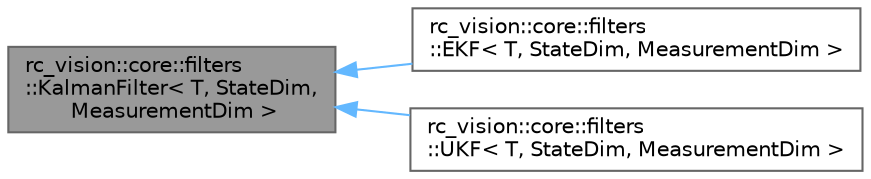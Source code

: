 digraph "rc_vision::core::filters::KalmanFilter&lt; T, StateDim, MeasurementDim &gt;"
{
 // LATEX_PDF_SIZE
  bgcolor="transparent";
  edge [fontname=Helvetica,fontsize=10,labelfontname=Helvetica,labelfontsize=10];
  node [fontname=Helvetica,fontsize=10,shape=box,height=0.2,width=0.4];
  rankdir="LR";
  Node1 [id="Node000001",label="rc_vision::core::filters\l::KalmanFilter\< T, StateDim,\l MeasurementDim \>",height=0.2,width=0.4,color="gray40", fillcolor="grey60", style="filled", fontcolor="black",tooltip="提供各种滤波器的实现，包括卡尔曼滤波器、扩展卡尔曼滤波器、无迹卡尔曼滤波器、 粒子滤波器和移动平均滤波器。"];
  Node1 -> Node2 [id="edge1_Node000001_Node000002",dir="back",color="steelblue1",style="solid",tooltip=" "];
  Node2 [id="Node000002",label="rc_vision::core::filters\l::EKF\< T, StateDim, MeasurementDim \>",height=0.2,width=0.4,color="gray40", fillcolor="white", style="filled",URL="$classrc__vision_1_1core_1_1filters_1_1_e_k_f.html",tooltip="扩展卡尔曼滤波器模板类，适用于非线性系统。"];
  Node1 -> Node3 [id="edge2_Node000001_Node000003",dir="back",color="steelblue1",style="solid",tooltip=" "];
  Node3 [id="Node000003",label="rc_vision::core::filters\l::UKF\< T, StateDim, MeasurementDim \>",height=0.2,width=0.4,color="gray40", fillcolor="white", style="filled",URL="$classrc__vision_1_1core_1_1filters_1_1_u_k_f.html",tooltip="无迹卡尔曼滤波器模板类，适用于非线性系统。"];
}
